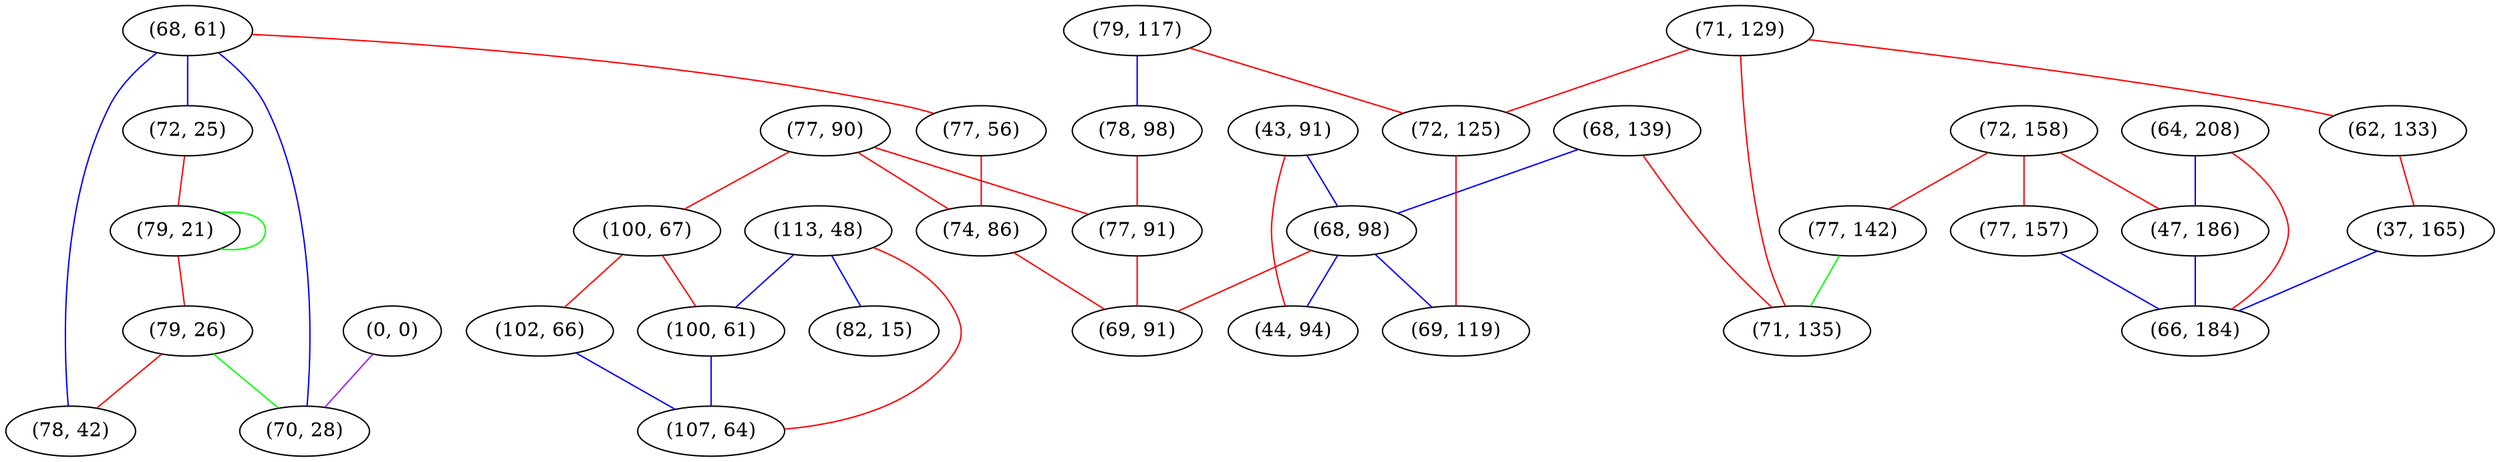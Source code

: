 graph "" {
"(68, 61)";
"(72, 25)";
"(71, 129)";
"(77, 90)";
"(72, 158)";
"(64, 208)";
"(43, 91)";
"(100, 67)";
"(113, 48)";
"(68, 139)";
"(77, 56)";
"(77, 142)";
"(79, 21)";
"(102, 66)";
"(79, 26)";
"(68, 98)";
"(74, 86)";
"(0, 0)";
"(82, 15)";
"(70, 28)";
"(79, 117)";
"(71, 135)";
"(78, 42)";
"(72, 125)";
"(44, 94)";
"(62, 133)";
"(47, 186)";
"(100, 61)";
"(78, 98)";
"(37, 165)";
"(77, 91)";
"(107, 64)";
"(77, 157)";
"(69, 91)";
"(66, 184)";
"(69, 119)";
"(68, 61)" -- "(72, 25)"  [color=blue, key=0, weight=3];
"(68, 61)" -- "(70, 28)"  [color=blue, key=0, weight=3];
"(68, 61)" -- "(78, 42)"  [color=blue, key=0, weight=3];
"(68, 61)" -- "(77, 56)"  [color=red, key=0, weight=1];
"(72, 25)" -- "(79, 21)"  [color=red, key=0, weight=1];
"(71, 129)" -- "(72, 125)"  [color=red, key=0, weight=1];
"(71, 129)" -- "(71, 135)"  [color=red, key=0, weight=1];
"(71, 129)" -- "(62, 133)"  [color=red, key=0, weight=1];
"(77, 90)" -- "(74, 86)"  [color=red, key=0, weight=1];
"(77, 90)" -- "(100, 67)"  [color=red, key=0, weight=1];
"(77, 90)" -- "(77, 91)"  [color=red, key=0, weight=1];
"(72, 158)" -- "(77, 142)"  [color=red, key=0, weight=1];
"(72, 158)" -- "(77, 157)"  [color=red, key=0, weight=1];
"(72, 158)" -- "(47, 186)"  [color=red, key=0, weight=1];
"(64, 208)" -- "(66, 184)"  [color=red, key=0, weight=1];
"(64, 208)" -- "(47, 186)"  [color=blue, key=0, weight=3];
"(43, 91)" -- "(68, 98)"  [color=blue, key=0, weight=3];
"(43, 91)" -- "(44, 94)"  [color=red, key=0, weight=1];
"(100, 67)" -- "(100, 61)"  [color=red, key=0, weight=1];
"(100, 67)" -- "(102, 66)"  [color=red, key=0, weight=1];
"(113, 48)" -- "(107, 64)"  [color=red, key=0, weight=1];
"(113, 48)" -- "(82, 15)"  [color=blue, key=0, weight=3];
"(113, 48)" -- "(100, 61)"  [color=blue, key=0, weight=3];
"(68, 139)" -- "(68, 98)"  [color=blue, key=0, weight=3];
"(68, 139)" -- "(71, 135)"  [color=red, key=0, weight=1];
"(77, 56)" -- "(74, 86)"  [color=red, key=0, weight=1];
"(77, 142)" -- "(71, 135)"  [color=green, key=0, weight=2];
"(79, 21)" -- "(79, 21)"  [color=green, key=0, weight=2];
"(79, 21)" -- "(79, 26)"  [color=red, key=0, weight=1];
"(102, 66)" -- "(107, 64)"  [color=blue, key=0, weight=3];
"(79, 26)" -- "(70, 28)"  [color=green, key=0, weight=2];
"(79, 26)" -- "(78, 42)"  [color=red, key=0, weight=1];
"(68, 98)" -- "(44, 94)"  [color=blue, key=0, weight=3];
"(68, 98)" -- "(69, 119)"  [color=blue, key=0, weight=3];
"(68, 98)" -- "(69, 91)"  [color=red, key=0, weight=1];
"(74, 86)" -- "(69, 91)"  [color=red, key=0, weight=1];
"(0, 0)" -- "(70, 28)"  [color=purple, key=0, weight=4];
"(79, 117)" -- "(78, 98)"  [color=blue, key=0, weight=3];
"(79, 117)" -- "(72, 125)"  [color=red, key=0, weight=1];
"(72, 125)" -- "(69, 119)"  [color=red, key=0, weight=1];
"(62, 133)" -- "(37, 165)"  [color=red, key=0, weight=1];
"(47, 186)" -- "(66, 184)"  [color=blue, key=0, weight=3];
"(100, 61)" -- "(107, 64)"  [color=blue, key=0, weight=3];
"(78, 98)" -- "(77, 91)"  [color=red, key=0, weight=1];
"(37, 165)" -- "(66, 184)"  [color=blue, key=0, weight=3];
"(77, 91)" -- "(69, 91)"  [color=red, key=0, weight=1];
"(77, 157)" -- "(66, 184)"  [color=blue, key=0, weight=3];
}
